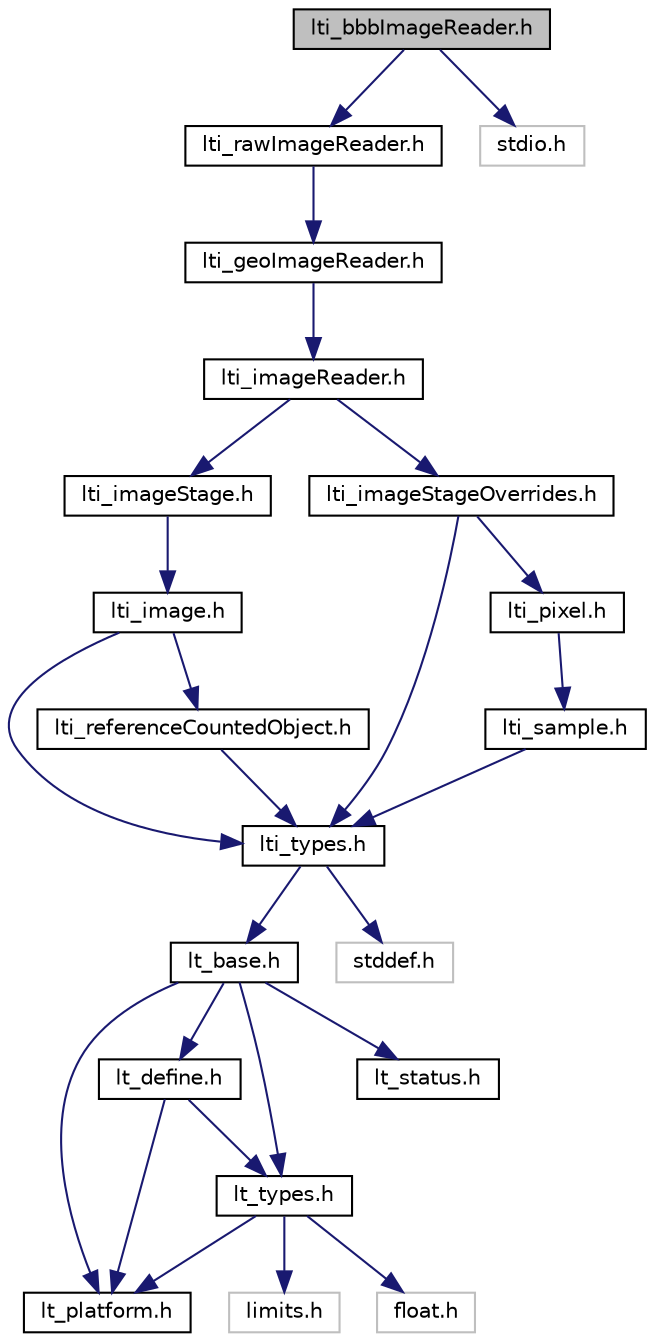 digraph "lti_bbbImageReader.h"
{
  bgcolor="transparent";
  edge [fontname="Helvetica",fontsize="10",labelfontname="Helvetica",labelfontsize="10"];
  node [fontname="Helvetica",fontsize="10",shape=record];
  Node1 [label="lti_bbbImageReader.h",height=0.2,width=0.4,color="black", fillcolor="grey75", style="filled" fontcolor="black"];
  Node1 -> Node2 [color="midnightblue",fontsize="10",style="solid",fontname="Helvetica"];
  Node2 [label="lti_rawImageReader.h",height=0.2,width=0.4,color="black",URL="$a00201.html"];
  Node2 -> Node3 [color="midnightblue",fontsize="10",style="solid",fontname="Helvetica"];
  Node3 [label="lti_geoImageReader.h",height=0.2,width=0.4,color="black",URL="$a00175.html"];
  Node3 -> Node4 [color="midnightblue",fontsize="10",style="solid",fontname="Helvetica"];
  Node4 [label="lti_imageReader.h",height=0.2,width=0.4,color="black",URL="$a00180.html"];
  Node4 -> Node5 [color="midnightblue",fontsize="10",style="solid",fontname="Helvetica"];
  Node5 [label="lti_imageStage.h",height=0.2,width=0.4,color="black",URL="$a00181.html"];
  Node5 -> Node6 [color="midnightblue",fontsize="10",style="solid",fontname="Helvetica"];
  Node6 [label="lti_image.h",height=0.2,width=0.4,color="black",URL="$a00178.html"];
  Node6 -> Node7 [color="midnightblue",fontsize="10",style="solid",fontname="Helvetica"];
  Node7 [label="lti_types.h",height=0.2,width=0.4,color="black",URL="$a00209.html",tooltip="This file contains a number of enums, typedefs, etc, that are used throughout the MrSID SDK..."];
  Node7 -> Node8 [color="midnightblue",fontsize="10",style="solid",fontname="Helvetica"];
  Node8 [label="lt_base.h",height=0.2,width=0.4,color="black",URL="$a00140.html",tooltip="Include file for all LizardTech sources. "];
  Node8 -> Node9 [color="midnightblue",fontsize="10",style="solid",fontname="Helvetica"];
  Node9 [label="lt_platform.h",height=0.2,width=0.4,color="black",URL="$a00156.html",tooltip="Preprocessor symbols for canonical identification of OS, architecture, and compiler. "];
  Node8 -> Node10 [color="midnightblue",fontsize="10",style="solid",fontname="Helvetica"];
  Node10 [label="lt_define.h",height=0.2,width=0.4,color="black",URL="$a00142.html",tooltip="Preprocessor definitions used throughout LizardTech sources. "];
  Node10 -> Node9 [color="midnightblue",fontsize="10",style="solid",fontname="Helvetica"];
  Node10 -> Node11 [color="midnightblue",fontsize="10",style="solid",fontname="Helvetica"];
  Node11 [label="lt_types.h",height=0.2,width=0.4,color="black",URL="$a00159.html",tooltip="Declaration of standard types and limits in a C-interface. "];
  Node11 -> Node12 [color="midnightblue",fontsize="10",style="solid",fontname="Helvetica"];
  Node12 [label="limits.h",height=0.2,width=0.4,color="grey75"];
  Node11 -> Node13 [color="midnightblue",fontsize="10",style="solid",fontname="Helvetica"];
  Node13 [label="float.h",height=0.2,width=0.4,color="grey75"];
  Node11 -> Node9 [color="midnightblue",fontsize="10",style="solid",fontname="Helvetica"];
  Node8 -> Node11 [color="midnightblue",fontsize="10",style="solid",fontname="Helvetica"];
  Node8 -> Node14 [color="midnightblue",fontsize="10",style="solid",fontname="Helvetica"];
  Node14 [label="lt_status.h",height=0.2,width=0.4,color="black",URL="$a00157.html",tooltip="Declaration of the LT_STATUS type and some commonly used status codes. "];
  Node7 -> Node15 [color="midnightblue",fontsize="10",style="solid",fontname="Helvetica"];
  Node15 [label="stddef.h",height=0.2,width=0.4,color="grey75"];
  Node6 -> Node16 [color="midnightblue",fontsize="10",style="solid",fontname="Helvetica"];
  Node16 [label="lti_referenceCountedObject.h",height=0.2,width=0.4,color="black",URL="$a00203.html"];
  Node16 -> Node7 [color="midnightblue",fontsize="10",style="solid",fontname="Helvetica"];
  Node4 -> Node17 [color="midnightblue",fontsize="10",style="solid",fontname="Helvetica"];
  Node17 [label="lti_imageStageOverrides.h",height=0.2,width=0.4,color="black",URL="$a00183.html"];
  Node17 -> Node7 [color="midnightblue",fontsize="10",style="solid",fontname="Helvetica"];
  Node17 -> Node18 [color="midnightblue",fontsize="10",style="solid",fontname="Helvetica"];
  Node18 [label="lti_pixel.h",height=0.2,width=0.4,color="black",URL="$a00199.html"];
  Node18 -> Node19 [color="midnightblue",fontsize="10",style="solid",fontname="Helvetica"];
  Node19 [label="lti_sample.h",height=0.2,width=0.4,color="black",URL="$a00204.html"];
  Node19 -> Node7 [color="midnightblue",fontsize="10",style="solid",fontname="Helvetica"];
  Node1 -> Node20 [color="midnightblue",fontsize="10",style="solid",fontname="Helvetica"];
  Node20 [label="stdio.h",height=0.2,width=0.4,color="grey75"];
}
